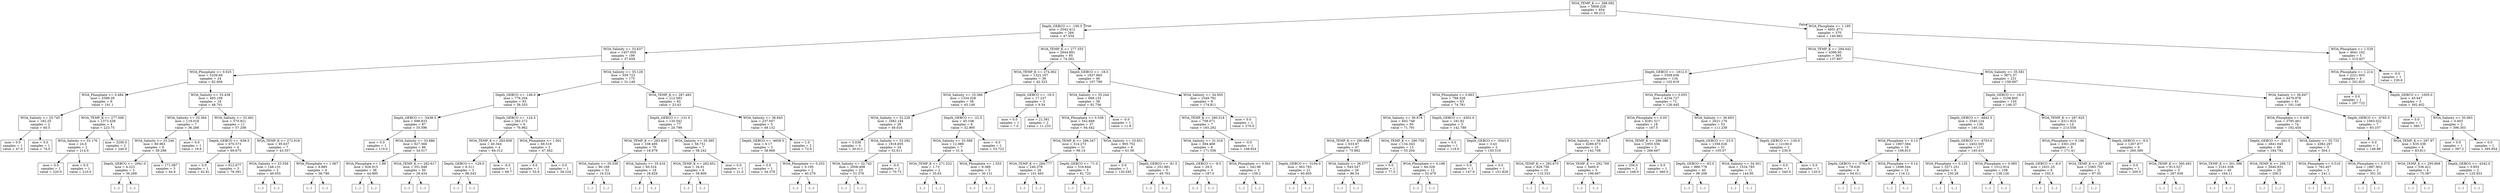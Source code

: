 digraph Tree {
node [shape=box] ;
0 [label="WOA_TEMP_K <= 288.092\nmse = 5808.226\nsamples = 654\nvalue = 99.213"] ;
1 [label="Depth_GEBCO <= -100.5\nmse = 2042.412\nsamples = 284\nvalue = 47.554"] ;
0 -> 1 [labeldistance=2.5, labelangle=45, headlabel="True"] ;
2 [label="WOA_Salinity <= 33.637\nmse = 1457.005\nsamples = 199\nvalue = 37.659"] ;
1 -> 2 ;
3 [label="WOA_Phosphate <= 0.625\nmse = 5339.69\nsamples = 24\nvalue = 82.606"] ;
2 -> 3 ;
4 [label="WOA_Phosphate <= 0.484\nmse = 5399.29\nsamples = 6\nvalue = 191.1"] ;
3 -> 4 ;
5 [label="WOA_Salinity <= 25.745\nmse = 182.25\nsamples = 2\nvalue = 60.5"] ;
4 -> 5 ;
6 [label="mse = 0.0\nsamples = 1\nvalue = 47.0"] ;
5 -> 6 ;
7 [label="mse = 0.0\nsamples = 1\nvalue = 74.0"] ;
5 -> 7 ;
8 [label="WOA_TEMP_K <= 277.506\nmse = 1373.438\nsamples = 4\nvalue = 223.75"] ;
4 -> 8 ;
9 [label="WOA_Salinity <= 33.176\nmse = 24.0\nsamples = 2\nvalue = 214.0"] ;
8 -> 9 ;
10 [label="mse = 0.0\nsamples = 1\nvalue = 220.0"] ;
9 -> 10 ;
11 [label="mse = 0.0\nsamples = 1\nvalue = 210.0"] ;
9 -> 11 ;
12 [label="mse = 3200.0\nsamples = 2\nvalue = 240.0"] ;
8 -> 12 ;
13 [label="WOA_Salinity <= 33.438\nmse = 493.109\nsamples = 18\nvalue = 48.701"] ;
3 -> 13 ;
14 [label="WOA_Salinity <= 33.364\nmse = 119.018\nsamples = 7\nvalue = 36.268"] ;
13 -> 14 ;
15 [label="WOA_Salinity <= 33.246\nmse = 80.963\nsamples = 6\nvalue = 39.298"] ;
14 -> 15 ;
16 [label="Depth_GEBCO <= -2941.0\nmse = 4.223\nsamples = 3\nvalue = 36.269"] ;
15 -> 16 ;
17 [label="(...)"] ;
16 -> 17 ;
18 [label="(...)"] ;
16 -> 18 ;
21 [label="mse = 171.087\nsamples = 3\nvalue = 44.6"] ;
15 -> 21 ;
22 [label="mse = 0.0\nsamples = 1\nvalue = 19.6"] ;
14 -> 22 ;
23 [label="WOA_Salinity <= 33.491\nmse = 570.921\nsamples = 11\nvalue = 57.208"] ;
13 -> 23 ;
24 [label="Depth_GEBCO <= -638.5\nmse = 670.573\nsamples = 4\nvalue = 69.675"] ;
23 -> 24 ;
25 [label="mse = 0.0\nsamples = 1\nvalue = 42.81"] ;
24 -> 25 ;
26 [label="mse = 612.677\nsamples = 3\nvalue = 76.391"] ;
24 -> 26 ;
27 [label="WOA_TEMP_K <= 272.919\nmse = 95.637\nsamples = 7\nvalue = 43.357"] ;
23 -> 27 ;
28 [label="WOA_Salinity <= 33.556\nmse = 148.131\nsamples = 3\nvalue = 49.055"] ;
27 -> 28 ;
29 [label="(...)"] ;
28 -> 29 ;
32 [label="(...)"] ;
28 -> 32 ;
33 [label="WOA_Phosphate <= 1.067\nmse = 6.885\nsamples = 4\nvalue = 38.798"] ;
27 -> 33 ;
34 [label="(...)"] ;
33 -> 34 ;
35 [label="(...)"] ;
33 -> 35 ;
40 [label="WOA_Salinity <= 35.128\nmse = 559.723\nsamples = 175\nvalue = 31.149"] ;
2 -> 40 ;
41 [label="Depth_GEBCO <= -146.0\nmse = 776.204\nsamples = 93\nvalue = 38.353"] ;
40 -> 41 ;
42 [label="Depth_GEBCO <= -5438.5\nmse = 698.833\nsamples = 87\nvalue = 35.596"] ;
41 -> 42 ;
43 [label="mse = 0.0\nsamples = 1\nvalue = 110.0"] ;
42 -> 43 ;
44 [label="WOA_Salinity <= 33.886\nmse = 627.566\nsamples = 86\nvalue = 34.517"] ;
42 -> 44 ;
45 [label="WOA_Phosphate <= 1.89\nmse = 926.915\nsamples = 36\nvalue = 44.895"] ;
44 -> 45 ;
46 [label="(...)"] ;
45 -> 46 ;
111 [label="(...)"] ;
45 -> 111 ;
116 [label="WOA_TEMP_K <= 282.617\nmse = 351.948\nsamples = 50\nvalue = 28.434"] ;
44 -> 116 ;
117 [label="(...)"] ;
116 -> 117 ;
190 [label="(...)"] ;
116 -> 190 ;
213 [label="Depth_GEBCO <= -124.5\nmse = 262.272\nsamples = 6\nvalue = 76.962"] ;
41 -> 213 ;
214 [label="WOA_TEMP_K <= 283.858\nmse = 40.344\nsamples = 4\nvalue = 84.312"] ;
213 -> 214 ;
215 [label="Depth_GEBCO <= -129.0\nmse = 6.311\nsamples = 3\nvalue = 86.543"] ;
214 -> 215 ;
216 [label="(...)"] ;
215 -> 216 ;
219 [label="(...)"] ;
215 -> 219 ;
220 [label="mse = -0.0\nsamples = 1\nvalue = 68.7"] ;
214 -> 220 ;
221 [label="WOA_Phosphate <= 1.001\nmse = 69.519\nsamples = 2\nvalue = 47.562"] ;
213 -> 221 ;
222 [label="mse = 0.0\nsamples = 1\nvalue = 55.9"] ;
221 -> 222 ;
223 [label="mse = 0.0\nsamples = 1\nvalue = 39.224"] ;
221 -> 223 ;
224 [label="WOA_TEMP_K <= 287.483\nmse = 212.583\nsamples = 82\nvalue = 23.43"] ;
40 -> 224 ;
225 [label="Depth_GEBCO <= -131.0\nmse = 135.542\nsamples = 77\nvalue = 20.799"] ;
224 -> 225 ;
226 [label="WOA_TEMP_K <= 283.839\nmse = 108.495\nsamples = 70\nvalue = 18.979"] ;
225 -> 226 ;
227 [label="WOA_Salinity <= 35.339\nmse = 90.168\nsamples = 52\nvalue = 16.516"] ;
226 -> 227 ;
228 [label="(...)"] ;
227 -> 228 ;
259 [label="(...)"] ;
227 -> 259 ;
282 [label="WOA_Salinity <= 35.416\nmse = 60.524\nsamples = 18\nvalue = 28.829"] ;
226 -> 282 ;
283 [label="(...)"] ;
282 -> 283 ;
296 [label="(...)"] ;
282 -> 296 ;
309 [label="WOA_Salinity <= 35.385\nmse = 58.751\nsamples = 7\nvalue = 38.242"] ;
225 -> 309 ;
310 [label="WOA_TEMP_K <= 282.651\nmse = 34.61\nsamples = 6\nvalue = 39.809"] ;
309 -> 310 ;
311 [label="(...)"] ;
310 -> 311 ;
312 [label="(...)"] ;
310 -> 312 ;
321 [label="mse = 0.0\nsamples = 1\nvalue = 21.0"] ;
309 -> 321 ;
322 [label="WOA_Salinity <= 36.845\nmse = 237.007\nsamples = 5\nvalue = 49.132"] ;
224 -> 322 ;
323 [label="Depth_GEBCO <= -4659.5\nmse = 6.17\nsamples = 3\nvalue = 38.968"] ;
322 -> 323 ;
324 [label="mse = 0.0\nsamples = 1\nvalue = 34.378"] ;
323 -> 324 ;
325 [label="WOA_Phosphate <= 0.253\nmse = 0.195\nsamples = 2\nvalue = 40.279"] ;
323 -> 325 ;
326 [label="(...)"] ;
325 -> 326 ;
327 [label="(...)"] ;
325 -> 327 ;
328 [label="mse = 1.0\nsamples = 2\nvalue = 72.0"] ;
322 -> 328 ;
329 [label="WOA_TEMP_K <= 277.555\nmse = 2644.891\nsamples = 85\nvalue = 74.262"] ;
1 -> 329 ;
330 [label="WOA_TEMP_K <= 274.062\nmse = 1322.167\nsamples = 39\nvalue = 42.323"] ;
329 -> 330 ;
331 [label="WOA_Salinity <= 33.366\nmse = 1334.028\nsamples = 36\nvalue = 45.149"] ;
330 -> 331 ;
332 [label="WOA_Salinity <= 32.229\nmse = 1682.184\nsamples = 28\nvalue = 49.016"] ;
331 -> 332 ;
333 [label="mse = 3.038\nsamples = 4\nvalue = 30.011"] ;
332 -> 333 ;
334 [label="WOA_Salinity <= 33.292\nmse = 1918.605\nsamples = 24\nvalue = 52.611"] ;
332 -> 334 ;
335 [label="WOA_Salinity <= 32.742\nmse = 2008.408\nsamples = 23\nvalue = 51.576"] ;
334 -> 335 ;
336 [label="(...)"] ;
335 -> 336 ;
339 [label="(...)"] ;
335 -> 339 ;
344 [label="mse = -0.0\nsamples = 1\nvalue = 70.73"] ;
334 -> 344 ;
345 [label="Depth_GEBCO <= -22.5\nmse = 45.108\nsamples = 8\nvalue = 32.995"] ;
331 -> 345 ;
346 [label="WOA_Salinity <= 33.589\nmse = 12.989\nsamples = 7\nvalue = 31.4"] ;
345 -> 346 ;
347 [label="WOA_TEMP_K <= 271.522\nmse = 1.73\nsamples = 2\nvalue = 35.63"] ;
346 -> 347 ;
348 [label="(...)"] ;
347 -> 348 ;
349 [label="(...)"] ;
347 -> 349 ;
350 [label="WOA_Phosphate <= 1.553\nmse = 9.389\nsamples = 5\nvalue = 30.131"] ;
346 -> 350 ;
351 [label="(...)"] ;
350 -> 351 ;
352 [label="(...)"] ;
350 -> 352 ;
355 [label="mse = -0.0\nsamples = 1\nvalue = 53.722"] ;
345 -> 355 ;
356 [label="Depth_GEBCO <= -19.5\nmse = 17.237\nsamples = 3\nvalue = 9.54"] ;
330 -> 356 ;
357 [label="mse = 0.0\nsamples = 1\nvalue = 7.0"] ;
356 -> 357 ;
358 [label="mse = 21.561\nsamples = 2\nvalue = 11.233"] ;
356 -> 358 ;
359 [label="Depth_GEBCO <= -18.0\nmse = 1837.865\nsamples = 46\nvalue = 107.799"] ;
329 -> 359 ;
360 [label="WOA_Salinity <= 35.244\nmse = 668.133\nsamples = 38\nvalue = 92.756"] ;
359 -> 360 ;
361 [label="WOA_Phosphate <= 0.538\nmse = 542.669\nsamples = 37\nvalue = 94.442"] ;
360 -> 361 ;
362 [label="WOA_TEMP_K <= 286.347\nmse = 314.273\nsamples = 31\nvalue = 99.14"] ;
361 -> 362 ;
363 [label="WOA_TEMP_K <= 284.777\nmse = 240.378\nsamples = 26\nvalue = 101.493"] ;
362 -> 363 ;
364 [label="(...)"] ;
363 -> 364 ;
389 [label="(...)"] ;
363 -> 389 ;
400 [label="Depth_GEBCO <= -71.0\nmse = 516.844\nsamples = 5\nvalue = 81.725"] ;
362 -> 400 ;
401 [label="(...)"] ;
400 -> 401 ;
402 [label="(...)"] ;
400 -> 402 ;
409 [label="WOA_Salinity <= 33.651\nmse = 905.752\nsamples = 6\nvalue = 61.56"] ;
361 -> 409 ;
410 [label="mse = 0.0\nsamples = 1\nvalue = 120.545"] ;
409 -> 410 ;
411 [label="Depth_GEBCO <= -81.5\nmse = 251.881\nsamples = 5\nvalue = 49.763"] ;
409 -> 411 ;
412 [label="(...)"] ;
411 -> 412 ;
413 [label="(...)"] ;
411 -> 413 ;
420 [label="mse = -0.0\nsamples = 1\nvalue = 11.8"] ;
360 -> 420 ;
421 [label="WOA_Salinity <= 34.505\nmse = 1549.791\nsamples = 8\nvalue = 174.811"] ;
359 -> 421 ;
422 [label="WOA_TEMP_K <= 280.518\nmse = 708.071\nsamples = 7\nvalue = 165.292"] ;
421 -> 422 ;
423 [label="WOA_Salinity <= 31.016\nmse = 394.469\nsamples = 6\nvalue = 171.556"] ;
422 -> 423 ;
424 [label="Depth_GEBCO <= -8.5\nmse = 29.5\nsamples = 3\nvalue = 187.0"] ;
423 -> 424 ;
425 [label="(...)"] ;
424 -> 425 ;
428 [label="(...)"] ;
424 -> 428 ;
429 [label="WOA_Phosphate <= 0.501\nmse = 342.96\nsamples = 3\nvalue = 159.2"] ;
423 -> 429 ;
430 [label="(...)"] ;
429 -> 430 ;
431 [label="(...)"] ;
429 -> 431 ;
432 [label="mse = -0.0\nsamples = 1\nvalue = 108.924"] ;
422 -> 432 ;
433 [label="mse = 0.0\nsamples = 1\nvalue = 270.0"] ;
421 -> 433 ;
434 [label="WOA_Phosphate <= 1.195\nmse = 4951.873\nsamples = 370\nvalue = 140.962"] ;
0 -> 434 [labeldistance=2.5, labelangle=-45, headlabel="False"] ;
435 [label="WOA_TEMP_K <= 294.442\nmse = 4396.93\nsamples = 365\nvalue = 137.807"] ;
434 -> 435 ;
436 [label="Depth_GEBCO <= -1812.0\nmse = 3308.636\nsamples = 134\nvalue = 102.619"] ;
435 -> 436 ;
437 [label="WOA_Phosphate <= 0.663\nmse = 788.328\nsamples = 63\nvalue = 74.781"] ;
436 -> 437 ;
438 [label="WOA_Salinity <= 36.678\nmse = 602.748\nsamples = 60\nvalue = 71.791"] ;
437 -> 438 ;
439 [label="WOA_TEMP_K <= 290.888\nmse = 633.67\nsamples = 47\nvalue = 75.882"] ;
438 -> 439 ;
440 [label="Depth_GEBCO <= -5194.0\nmse = 363.783\nsamples = 21\nvalue = 60.605"] ;
439 -> 440 ;
441 [label="(...)"] ;
440 -> 441 ;
444 [label="(...)"] ;
440 -> 444 ;
473 [label="WOA_Salinity <= 36.577\nmse = 545.547\nsamples = 26\nvalue = 86.54"] ;
439 -> 473 ;
474 [label="(...)"] ;
473 -> 474 ;
517 [label="(...)"] ;
473 -> 517 ;
522 [label="WOA_TEMP_K <= 290.759\nmse = 134.343\nsamples = 13\nvalue = 55.204"] ;
438 -> 522 ;
523 [label="mse = 0.0\nsamples = 1\nvalue = 77.0"] ;
522 -> 523 ;
524 [label="WOA_Phosphate <= 0.198\nmse = 84.328\nsamples = 12\nvalue = 52.479"] ;
522 -> 524 ;
525 [label="(...)"] ;
524 -> 525 ;
534 [label="(...)"] ;
524 -> 534 ;
541 [label="Depth_GEBCO <= -4302.0\nmse = 181.82\nsamples = 3\nvalue = 142.789"] ;
437 -> 541 ;
542 [label="mse = 0.0\nsamples = 1\nvalue = 119.6"] ;
541 -> 542 ;
543 [label="Depth_GEBCO <= -3543.0\nmse = 3.43\nsamples = 2\nvalue = 150.519"] ;
541 -> 543 ;
544 [label="mse = 0.0\nsamples = 1\nvalue = 147.9"] ;
543 -> 544 ;
545 [label="mse = 0.0\nsamples = 1\nvalue = 151.829"] ;
543 -> 545 ;
546 [label="WOA_Phosphate <= 0.055\nmse = 4234.727\nsamples = 71\nvalue = 126.445"] ;
436 -> 546 ;
547 [label="WOA_Phosphate <= 0.05\nmse = 6281.517\nsamples = 18\nvalue = 167.5"] ;
546 -> 547 ;
548 [label="WOA_Salinity <= 36.615\nmse = 4289.873\nsamples = 15\nvalue = 142.708"] ;
547 -> 548 ;
549 [label="WOA_TEMP_K <= 292.675\nmse = 828.756\nsamples = 10\nvalue = 110.333"] ;
548 -> 549 ;
550 [label="(...)"] ;
549 -> 550 ;
555 [label="(...)"] ;
549 -> 555 ;
558 [label="WOA_TEMP_K <= 292.769\nmse = 5400.0\nsamples = 5\nvalue = 196.667"] ;
548 -> 558 ;
559 [label="(...)"] ;
558 -> 559 ;
562 [label="(...)"] ;
558 -> 562 ;
565 [label="WOA_TEMP_K <= 289.386\nmse = 1955.556\nsamples = 3\nvalue = 266.667"] ;
547 -> 565 ;
566 [label="mse = 256.0\nsamples = 2\nvalue = 248.0"] ;
565 -> 566 ;
567 [label="mse = 0.0\nsamples = 1\nvalue = 360.0"] ;
565 -> 567 ;
568 [label="WOA_Salinity <= 36.603\nmse = 2621.176\nsamples = 53\nvalue = 111.239"] ;
546 -> 568 ;
569 [label="Depth_GEBCO <= -23.5\nmse = 1358.026\nsamples = 51\nvalue = 105.07"] ;
568 -> 569 ;
570 [label="Depth_GEBCO <= -63.0\nmse = 886.778\nsamples = 40\nvalue = 96.208"] ;
569 -> 570 ;
571 [label="(...)"] ;
570 -> 571 ;
588 [label="(...)"] ;
570 -> 588 ;
631 [label="WOA_Salinity <= 34.301\nmse = 1534.785\nsamples = 11\nvalue = 144.95"] ;
569 -> 631 ;
632 [label="(...)"] ;
631 -> 632 ;
649 [label="(...)"] ;
631 -> 649 ;
652 [label="Depth_GEBCO <= -130.0\nmse = 12100.0\nsamples = 2\nvalue = 230.0"] ;
568 -> 652 ;
653 [label="mse = 0.0\nsamples = 1\nvalue = 340.0"] ;
652 -> 653 ;
654 [label="mse = 0.0\nsamples = 1\nvalue = 120.0"] ;
652 -> 654 ;
655 [label="WOA_Salinity <= 35.581\nmse = 3871.57\nsamples = 231\nvalue = 158.697"] ;
435 -> 655 ;
656 [label="Depth_GEBCO <= -16.0\nmse = 3108.805\nsamples = 150\nvalue = 146.37"] ;
655 -> 656 ;
657 [label="Depth_GEBCO <= -4842.5\nmse = 2540.124\nsamples = 136\nvalue = 140.142"] ;
656 -> 657 ;
658 [label="WOA_Phosphate <= 0.13\nmse = 1807.584\nsamples = 19\nvalue = 106.815"] ;
657 -> 658 ;
659 [label="Depth_GEBCO <= -5761.0\nmse = 78.626\nsamples = 4\nvalue = 64.011"] ;
658 -> 659 ;
660 [label="(...)"] ;
659 -> 660 ;
661 [label="(...)"] ;
659 -> 661 ;
664 [label="WOA_Phosphate <= 0.14\nmse = 1698.544\nsamples = 15\nvalue = 116.12"] ;
658 -> 664 ;
665 [label="(...)"] ;
664 -> 665 ;
668 [label="(...)"] ;
664 -> 668 ;
693 [label="Depth_GEBCO <= -4703.0\nmse = 2452.505\nsamples = 117\nvalue = 145.415"] ;
657 -> 693 ;
694 [label="WOA_Phosphate <= 0.135\nmse = 5571.251\nsamples = 9\nvalue = 230.28"] ;
693 -> 694 ;
695 [label="(...)"] ;
694 -> 695 ;
704 [label="(...)"] ;
694 -> 704 ;
709 [label="WOA_Phosphate <= 0.085\nmse = 1512.914\nsamples = 108\nvalue = 138.126"] ;
693 -> 709 ;
710 [label="(...)"] ;
709 -> 710 ;
725 [label="(...)"] ;
709 -> 725 ;
884 [label="WOA_TEMP_K <= 297.925\nmse = 4311.923\nsamples = 14\nvalue = 213.558"] ;
656 -> 884 ;
885 [label="WOA_Phosphate <= 0.196\nmse = 3301.293\nsamples = 8\nvalue = 171.41"] ;
884 -> 885 ;
886 [label="Depth_GEBCO <= -8.0\nmse = 1631.25\nsamples = 6\nvalue = 192.5"] ;
885 -> 886 ;
887 [label="(...)"] ;
886 -> 887 ;
890 [label="(...)"] ;
886 -> 890 ;
891 [label="WOA_TEMP_K <= 297.406\nmse = 1085.703\nsamples = 2\nvalue = 87.05"] ;
885 -> 891 ;
892 [label="(...)"] ;
891 -> 892 ;
893 [label="(...)"] ;
891 -> 893 ;
894 [label="Depth_GEBCO <= -9.0\nmse = 1267.877\nsamples = 6\nvalue = 260.389"] ;
884 -> 894 ;
895 [label="mse = 0.0\nsamples = 1\nvalue = 200.0"] ;
894 -> 895 ;
896 [label="WOA_TEMP_K <= 300.492\nmse = 913.527\nsamples = 5\nvalue = 267.938"] ;
894 -> 896 ;
897 [label="(...)"] ;
896 -> 897 ;
902 [label="(...)"] ;
896 -> 902 ;
903 [label="WOA_Salinity <= 36.847\nmse = 4479.978\nsamples = 81\nvalue = 181.146"] ;
655 -> 903 ;
904 [label="WOA_Phosphate <= 0.436\nmse = 3795.461\nsamples = 74\nvalue = 192.454"] ;
903 -> 904 ;
905 [label="Depth_GEBCO <= -261.5\nmse = 2841.045\nsamples = 69\nvalue = 184.792"] ;
904 -> 905 ;
906 [label="WOA_TEMP_K <= 301.396\nmse = 2161.038\nsamples = 40\nvalue = 164.11"] ;
905 -> 906 ;
907 [label="(...)"] ;
906 -> 907 ;
968 [label="(...)"] ;
906 -> 968 ;
973 [label="WOA_TEMP_K <= 298.73\nmse = 2640.831\nsamples = 29\nvalue = 206.3"] ;
905 -> 973 ;
974 [label="(...)"] ;
973 -> 974 ;
989 [label="(...)"] ;
973 -> 989 ;
1004 [label="WOA_Salinity <= 35.733\nmse = 4382.297\nsamples = 5\nvalue = 304.1"] ;
904 -> 1004 ;
1005 [label="WOA_Phosphate <= 0.516\nmse = 762.407\nsamples = 3\nvalue = 241.1"] ;
1004 -> 1005 ;
1006 [label="(...)"] ;
1005 -> 1006 ;
1007 [label="(...)"] ;
1005 -> 1007 ;
1010 [label="WOA_Phosphate <= 0.575\nmse = 1887.902\nsamples = 2\nvalue = 351.35"] ;
1004 -> 1010 ;
1011 [label="(...)"] ;
1010 -> 1011 ;
1012 [label="(...)"] ;
1010 -> 1012 ;
1013 [label="Depth_GEBCO <= -4765.5\nmse = 1063.022\nsamples = 7\nvalue = 93.107"] ;
903 -> 1013 ;
1014 [label="mse = 0.0\nsamples = 1\nvalue = 148.88"] ;
1013 -> 1014 ;
1015 [label="WOA_TEMP_K <= 297.97\nmse = 635.339\nsamples = 6\nvalue = 83.811"] ;
1013 -> 1015 ;
1016 [label="WOA_TEMP_K <= 295.808\nmse = 336.421\nsamples = 4\nvalue = 75.387"] ;
1015 -> 1016 ;
1017 [label="(...)"] ;
1016 -> 1017 ;
1018 [label="(...)"] ;
1016 -> 1018 ;
1021 [label="Depth_GEBCO <= -4342.0\nmse = 0.855\nsamples = 2\nvalue = 125.933"] ;
1015 -> 1021 ;
1022 [label="(...)"] ;
1021 -> 1022 ;
1023 [label="(...)"] ;
1021 -> 1023 ;
1024 [label="WOA_Phosphate <= 1.529\nmse = 4641.162\nsamples = 5\nvalue = 315.457"] ;
434 -> 1024 ;
1025 [label="WOA_Phosphate <= 1.214\nmse = 2221.605\nsamples = 4\nvalue = 351.825"] ;
1024 -> 1025 ;
1026 [label="mse = 0.0\nsamples = 1\nvalue = 297.722"] ;
1025 -> 1026 ;
1027 [label="Depth_GEBCO <= -1005.0\nmse = 45.947\nsamples = 3\nvalue = 392.402"] ;
1025 -> 1027 ;
1028 [label="mse = 0.0\nsamples = 1\nvalue = 380.7"] ;
1027 -> 1028 ;
1029 [label="WOA_Salinity <= 35.063\nmse = 0.403\nsamples = 2\nvalue = 396.303"] ;
1027 -> 1029 ;
1030 [label="mse = 0.0\nsamples = 1\nvalue = 397.2"] ;
1029 -> 1030 ;
1031 [label="mse = 0.0\nsamples = 1\nvalue = 395.854"] ;
1029 -> 1031 ;
1032 [label="mse = -0.0\nsamples = 1\nvalue = 230.6"] ;
1024 -> 1032 ;
}